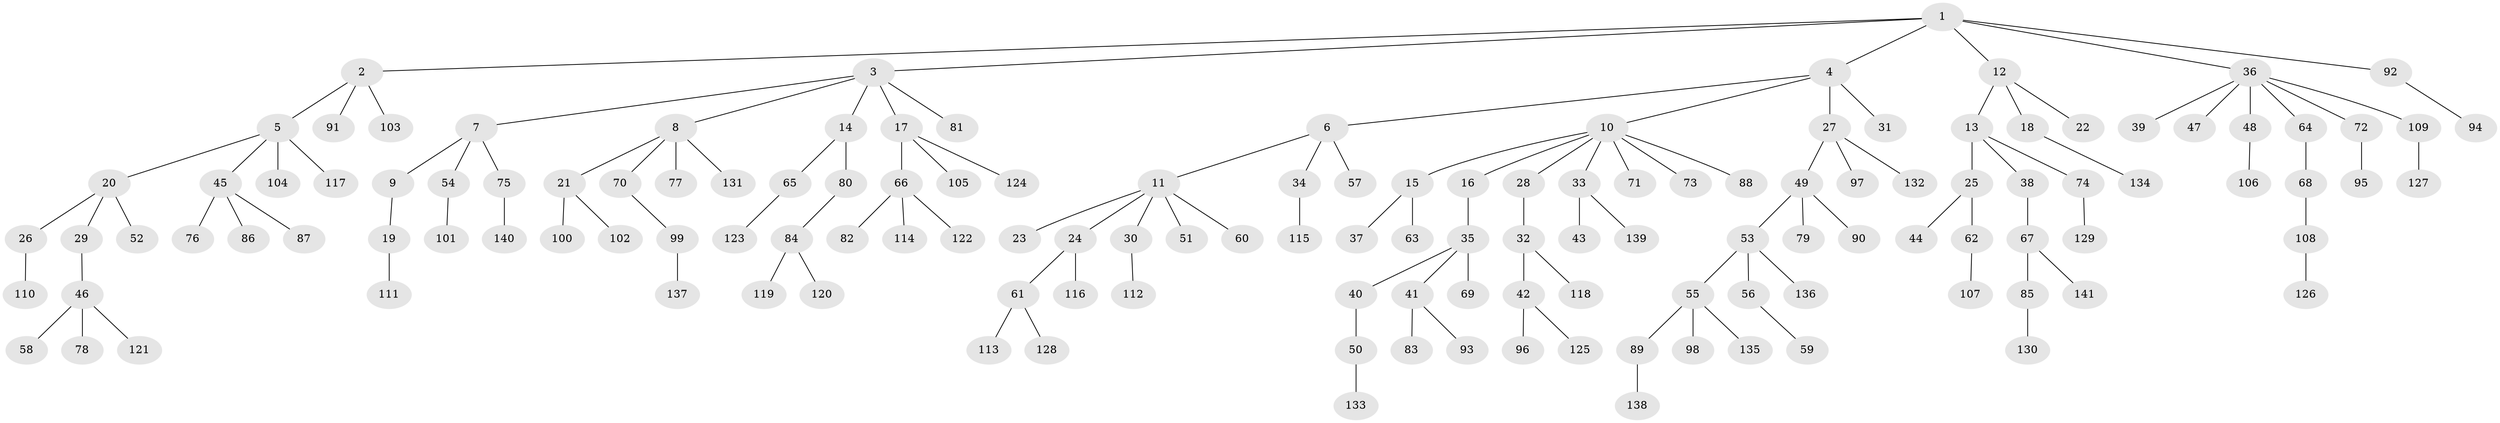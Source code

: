 // coarse degree distribution, {2: 0.14285714285714285, 4: 0.02857142857142857, 1: 0.7857142857142857, 10: 0.014285714285714285, 42: 0.014285714285714285, 3: 0.014285714285714285}
// Generated by graph-tools (version 1.1) at 2025/55/03/04/25 21:55:51]
// undirected, 141 vertices, 140 edges
graph export_dot {
graph [start="1"]
  node [color=gray90,style=filled];
  1;
  2;
  3;
  4;
  5;
  6;
  7;
  8;
  9;
  10;
  11;
  12;
  13;
  14;
  15;
  16;
  17;
  18;
  19;
  20;
  21;
  22;
  23;
  24;
  25;
  26;
  27;
  28;
  29;
  30;
  31;
  32;
  33;
  34;
  35;
  36;
  37;
  38;
  39;
  40;
  41;
  42;
  43;
  44;
  45;
  46;
  47;
  48;
  49;
  50;
  51;
  52;
  53;
  54;
  55;
  56;
  57;
  58;
  59;
  60;
  61;
  62;
  63;
  64;
  65;
  66;
  67;
  68;
  69;
  70;
  71;
  72;
  73;
  74;
  75;
  76;
  77;
  78;
  79;
  80;
  81;
  82;
  83;
  84;
  85;
  86;
  87;
  88;
  89;
  90;
  91;
  92;
  93;
  94;
  95;
  96;
  97;
  98;
  99;
  100;
  101;
  102;
  103;
  104;
  105;
  106;
  107;
  108;
  109;
  110;
  111;
  112;
  113;
  114;
  115;
  116;
  117;
  118;
  119;
  120;
  121;
  122;
  123;
  124;
  125;
  126;
  127;
  128;
  129;
  130;
  131;
  132;
  133;
  134;
  135;
  136;
  137;
  138;
  139;
  140;
  141;
  1 -- 2;
  1 -- 3;
  1 -- 4;
  1 -- 12;
  1 -- 36;
  1 -- 92;
  2 -- 5;
  2 -- 91;
  2 -- 103;
  3 -- 7;
  3 -- 8;
  3 -- 14;
  3 -- 17;
  3 -- 81;
  4 -- 6;
  4 -- 10;
  4 -- 27;
  4 -- 31;
  5 -- 20;
  5 -- 45;
  5 -- 104;
  5 -- 117;
  6 -- 11;
  6 -- 34;
  6 -- 57;
  7 -- 9;
  7 -- 54;
  7 -- 75;
  8 -- 21;
  8 -- 70;
  8 -- 77;
  8 -- 131;
  9 -- 19;
  10 -- 15;
  10 -- 16;
  10 -- 28;
  10 -- 33;
  10 -- 71;
  10 -- 73;
  10 -- 88;
  11 -- 23;
  11 -- 24;
  11 -- 30;
  11 -- 51;
  11 -- 60;
  12 -- 13;
  12 -- 18;
  12 -- 22;
  13 -- 25;
  13 -- 38;
  13 -- 74;
  14 -- 65;
  14 -- 80;
  15 -- 37;
  15 -- 63;
  16 -- 35;
  17 -- 66;
  17 -- 105;
  17 -- 124;
  18 -- 134;
  19 -- 111;
  20 -- 26;
  20 -- 29;
  20 -- 52;
  21 -- 100;
  21 -- 102;
  24 -- 61;
  24 -- 116;
  25 -- 44;
  25 -- 62;
  26 -- 110;
  27 -- 49;
  27 -- 97;
  27 -- 132;
  28 -- 32;
  29 -- 46;
  30 -- 112;
  32 -- 42;
  32 -- 118;
  33 -- 43;
  33 -- 139;
  34 -- 115;
  35 -- 40;
  35 -- 41;
  35 -- 69;
  36 -- 39;
  36 -- 47;
  36 -- 48;
  36 -- 64;
  36 -- 72;
  36 -- 109;
  38 -- 67;
  40 -- 50;
  41 -- 83;
  41 -- 93;
  42 -- 96;
  42 -- 125;
  45 -- 76;
  45 -- 86;
  45 -- 87;
  46 -- 58;
  46 -- 78;
  46 -- 121;
  48 -- 106;
  49 -- 53;
  49 -- 79;
  49 -- 90;
  50 -- 133;
  53 -- 55;
  53 -- 56;
  53 -- 136;
  54 -- 101;
  55 -- 89;
  55 -- 98;
  55 -- 135;
  56 -- 59;
  61 -- 113;
  61 -- 128;
  62 -- 107;
  64 -- 68;
  65 -- 123;
  66 -- 82;
  66 -- 114;
  66 -- 122;
  67 -- 85;
  67 -- 141;
  68 -- 108;
  70 -- 99;
  72 -- 95;
  74 -- 129;
  75 -- 140;
  80 -- 84;
  84 -- 119;
  84 -- 120;
  85 -- 130;
  89 -- 138;
  92 -- 94;
  99 -- 137;
  108 -- 126;
  109 -- 127;
}
